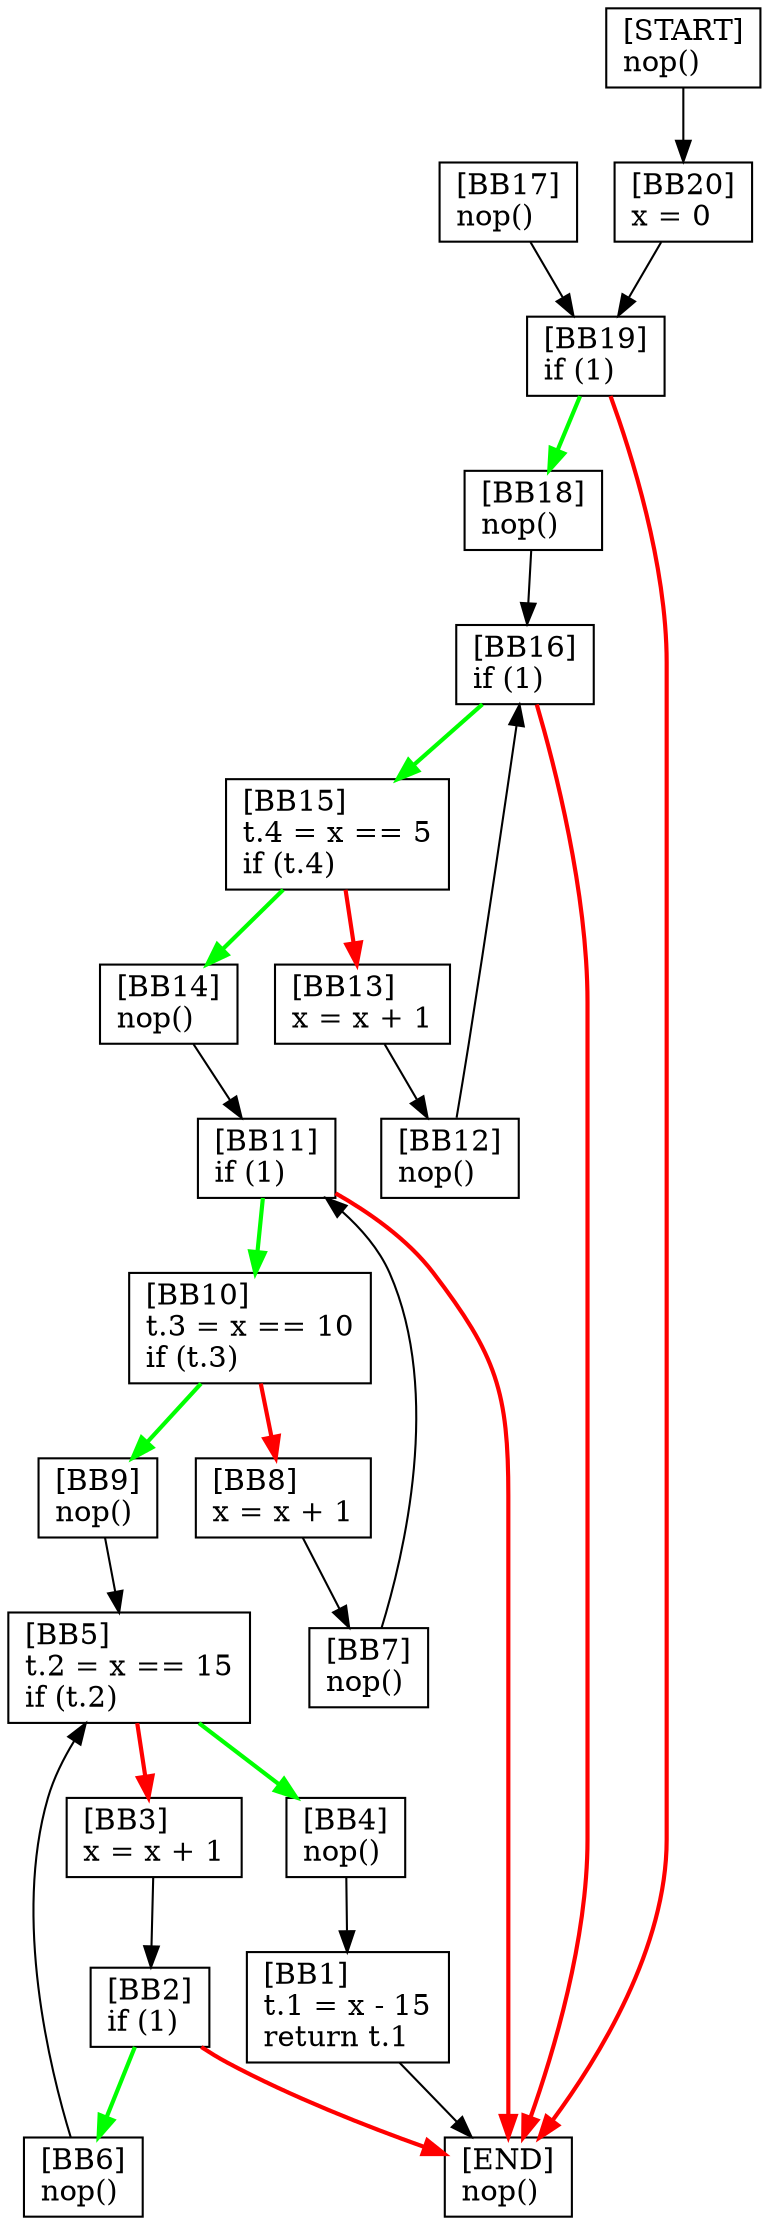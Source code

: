 digraph {
  node [shape=box]
  BB20 [label="[BB20]\lx = 0\l"];
  BB19 [label="[BB19]\lif (1)\l"];
  BB18 [label="[BB18]\lnop()\l"];
  BB17 [label="[BB17]\lnop()\l"];
  BB16 [label="[BB16]\lif (1)\l"];
  BB5 [label="[BB5]\lt.2 = x == 15\lif (t.2)\l"];
  BB4 [label="[BB4]\lnop()\l"];
  BB3 [label="[BB3]\lx = x + 1\l"];
  BB2 [label="[BB2]\lif (1)\l"];
  END [label="[END]\lnop()\l"];
  BB1 [label="[BB1]\lt.1 = x - 15\lreturn t.1\l"];
  BB6 [label="[BB6]\lnop()\l"];
  BB7 [label="[BB7]\lnop()\l"];
  BB8 [label="[BB8]\lx = x + 1\l"];
  BB9 [label="[BB9]\lnop()\l"];
  BB10 [label="[BB10]\lt.3 = x == 10\lif (t.3)\l"];
  START [label="[START]\lnop()\l"];
  BB11 [label="[BB11]\lif (1)\l"];
  BB12 [label="[BB12]\lnop()\l"];
  BB13 [label="[BB13]\lx = x + 1\l"];
  BB14 [label="[BB14]\lnop()\l"];
  BB15 [label="[BB15]\lt.4 = x == 5\lif (t.4)\l"];
  BB9 -> BB5;
  BB2 -> END [color=red, penwidth=2];
  BB8 -> BB7;
  BB20 -> BB19;
  START -> BB20;
  BB15 -> BB14 [color=green, penwidth=2];
  BB1 -> END;
  BB12 -> BB16;
  BB7 -> BB11;
  BB2 -> BB6 [color=green, penwidth=2];
  BB17 -> BB19;
  BB14 -> BB11;
  BB11 -> BB10 [color=green, penwidth=2];
  BB13 -> BB12;
  BB16 -> END [color=red, penwidth=2];
  BB19 -> BB18 [color=green, penwidth=2];
  BB19 -> END [color=red, penwidth=2];
  BB15 -> BB13 [color=red, penwidth=2];
  BB10 -> BB9 [color=green, penwidth=2];
  BB5 -> BB3 [color=red, penwidth=2];
  BB3 -> BB2;
  BB5 -> BB4 [color=green, penwidth=2];
  BB10 -> BB8 [color=red, penwidth=2];
  BB11 -> END [color=red, penwidth=2];
  BB6 -> BB5;
  BB18 -> BB16;
  BB16 -> BB15 [color=green, penwidth=2];
  BB4 -> BB1;
}
